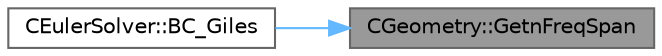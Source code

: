 digraph "CGeometry::GetnFreqSpan"
{
 // LATEX_PDF_SIZE
  bgcolor="transparent";
  edge [fontname=Helvetica,fontsize=10,labelfontname=Helvetica,labelfontsize=10];
  node [fontname=Helvetica,fontsize=10,shape=box,height=0.2,width=0.4];
  rankdir="RL";
  Node1 [id="Node000001",label="CGeometry::GetnFreqSpan",height=0.2,width=0.4,color="gray40", fillcolor="grey60", style="filled", fontcolor="black",tooltip="Get number of frequencies per span for NRBC."];
  Node1 -> Node2 [id="edge1_Node000001_Node000002",dir="back",color="steelblue1",style="solid",tooltip=" "];
  Node2 [id="Node000002",label="CEulerSolver::BC_Giles",height=0.2,width=0.4,color="grey40", fillcolor="white", style="filled",URL="$classCEulerSolver.html#a40fad0a57e8dcba8a8f4d4fa8eab02f0",tooltip="Impose the boundary condition using characteristic recostruction."];
}
